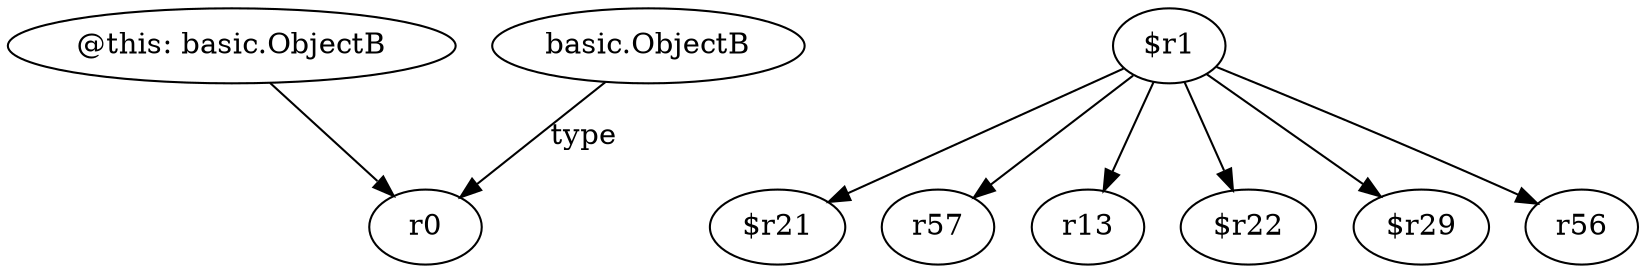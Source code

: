 digraph g {
0[label="@this: basic.ObjectB"]
1[label="r0"]
0->1[label=""]
2[label="$r1"]
3[label="$r21"]
2->3[label=""]
4[label="r57"]
2->4[label=""]
5[label="r13"]
2->5[label=""]
6[label="$r22"]
2->6[label=""]
7[label="$r29"]
2->7[label=""]
8[label="r56"]
2->8[label=""]
9[label="basic.ObjectB"]
9->1[label="type"]
}